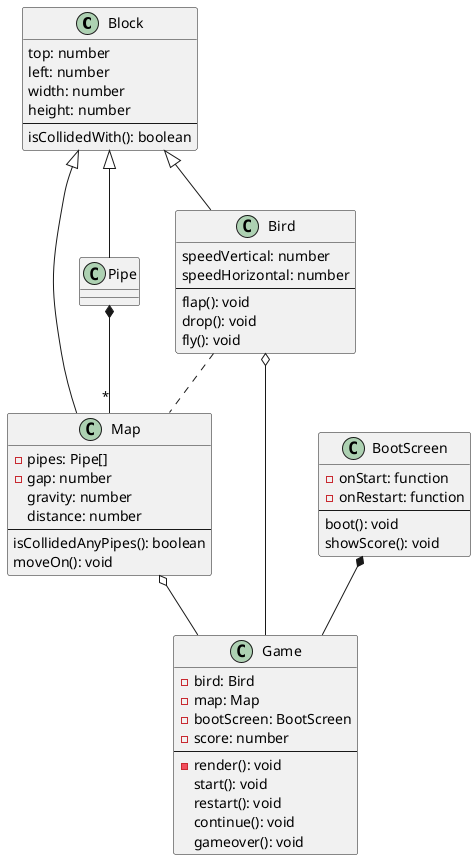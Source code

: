 @startuml
class Block {
  top: number
  left: number
  width: number
  height: number
  --
  isCollidedWith(): boolean
}

class Bird {
  speedVertical: number
  speedHorizontal: number
  --
  flap(): void
  drop(): void
  fly(): void
}

class Map {
  - pipes: Pipe[]
  - gap: number
  gravity: number
  distance: number
  --
  isCollidedAnyPipes(): boolean
  moveOn(): void
}

class Pipe {
}

class BootScreen {
  - onStart: function
  - onRestart: function
  --
  boot(): void
  showScore(): void
}

class Game {
  - bird: Bird
  - map: Map
  - bootScreen: BootScreen
  - score: number
  --
  - render(): void
  start(): void
  restart(): void
  continue(): void
  gameover(): void
}

Block <|-- Bird
Block <|-- Pipe
Block <|-- Map

Pipe *-- "*" Map
Bird .. Map

Bird o-- Game
Map o-- Game
BootScreen *-- Game
@enduml

